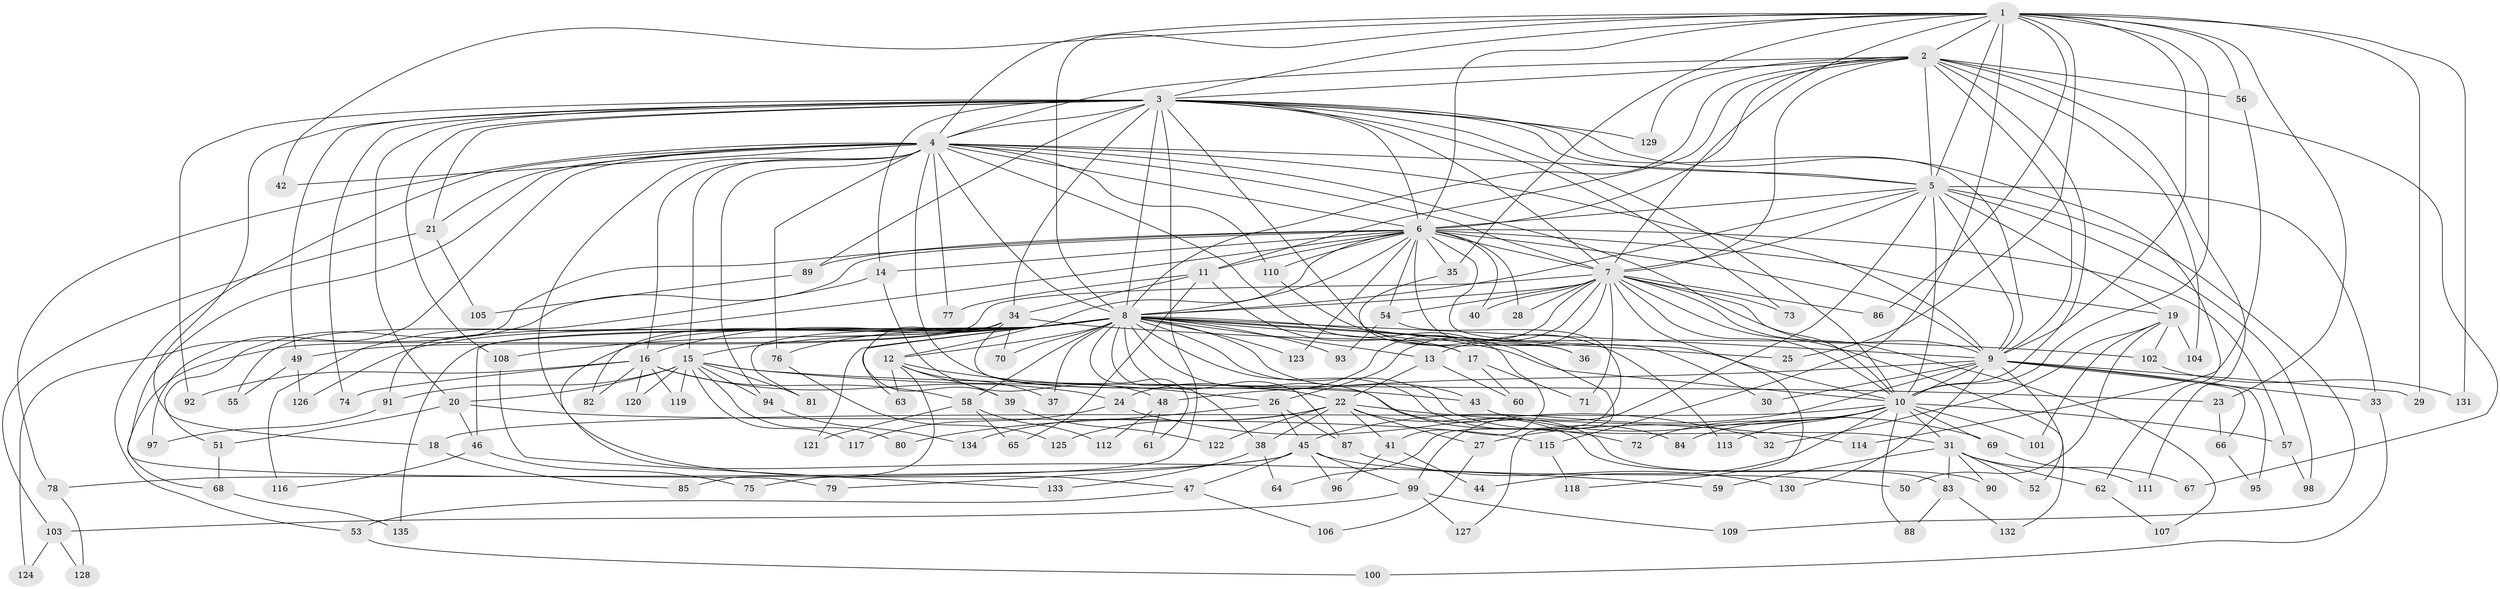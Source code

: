 // Generated by graph-tools (version 1.1) at 2025/14/03/09/25 04:14:17]
// undirected, 135 vertices, 295 edges
graph export_dot {
graph [start="1"]
  node [color=gray90,style=filled];
  1;
  2;
  3;
  4;
  5;
  6;
  7;
  8;
  9;
  10;
  11;
  12;
  13;
  14;
  15;
  16;
  17;
  18;
  19;
  20;
  21;
  22;
  23;
  24;
  25;
  26;
  27;
  28;
  29;
  30;
  31;
  32;
  33;
  34;
  35;
  36;
  37;
  38;
  39;
  40;
  41;
  42;
  43;
  44;
  45;
  46;
  47;
  48;
  49;
  50;
  51;
  52;
  53;
  54;
  55;
  56;
  57;
  58;
  59;
  60;
  61;
  62;
  63;
  64;
  65;
  66;
  67;
  68;
  69;
  70;
  71;
  72;
  73;
  74;
  75;
  76;
  77;
  78;
  79;
  80;
  81;
  82;
  83;
  84;
  85;
  86;
  87;
  88;
  89;
  90;
  91;
  92;
  93;
  94;
  95;
  96;
  97;
  98;
  99;
  100;
  101;
  102;
  103;
  104;
  105;
  106;
  107;
  108;
  109;
  110;
  111;
  112;
  113;
  114;
  115;
  116;
  117;
  118;
  119;
  120;
  121;
  122;
  123;
  124;
  125;
  126;
  127;
  128;
  129;
  130;
  131;
  132;
  133;
  134;
  135;
  1 -- 2;
  1 -- 3;
  1 -- 4;
  1 -- 5;
  1 -- 6;
  1 -- 7;
  1 -- 8;
  1 -- 9;
  1 -- 10;
  1 -- 23;
  1 -- 25;
  1 -- 29;
  1 -- 35;
  1 -- 42;
  1 -- 56;
  1 -- 86;
  1 -- 115;
  1 -- 131;
  2 -- 3;
  2 -- 4;
  2 -- 5;
  2 -- 6;
  2 -- 7;
  2 -- 8;
  2 -- 9;
  2 -- 10;
  2 -- 11;
  2 -- 56;
  2 -- 67;
  2 -- 104;
  2 -- 111;
  2 -- 129;
  3 -- 4;
  3 -- 5;
  3 -- 6;
  3 -- 7;
  3 -- 8;
  3 -- 9;
  3 -- 10;
  3 -- 14;
  3 -- 18;
  3 -- 20;
  3 -- 21;
  3 -- 34;
  3 -- 49;
  3 -- 62;
  3 -- 73;
  3 -- 74;
  3 -- 75;
  3 -- 89;
  3 -- 92;
  3 -- 108;
  3 -- 113;
  3 -- 129;
  4 -- 5;
  4 -- 6;
  4 -- 7;
  4 -- 8;
  4 -- 9;
  4 -- 10;
  4 -- 15;
  4 -- 16;
  4 -- 21;
  4 -- 22;
  4 -- 41;
  4 -- 42;
  4 -- 53;
  4 -- 59;
  4 -- 76;
  4 -- 77;
  4 -- 78;
  4 -- 79;
  4 -- 94;
  4 -- 97;
  4 -- 110;
  5 -- 6;
  5 -- 7;
  5 -- 8;
  5 -- 9;
  5 -- 10;
  5 -- 19;
  5 -- 33;
  5 -- 98;
  5 -- 99;
  5 -- 109;
  6 -- 7;
  6 -- 8;
  6 -- 9;
  6 -- 10;
  6 -- 11;
  6 -- 12;
  6 -- 14;
  6 -- 19;
  6 -- 28;
  6 -- 30;
  6 -- 35;
  6 -- 40;
  6 -- 51;
  6 -- 54;
  6 -- 57;
  6 -- 89;
  6 -- 110;
  6 -- 116;
  6 -- 123;
  6 -- 124;
  7 -- 8;
  7 -- 9;
  7 -- 10;
  7 -- 13;
  7 -- 24;
  7 -- 26;
  7 -- 28;
  7 -- 40;
  7 -- 54;
  7 -- 68;
  7 -- 71;
  7 -- 73;
  7 -- 86;
  7 -- 107;
  7 -- 118;
  7 -- 132;
  8 -- 9;
  8 -- 10;
  8 -- 12;
  8 -- 13;
  8 -- 15;
  8 -- 16;
  8 -- 17;
  8 -- 25;
  8 -- 31;
  8 -- 36;
  8 -- 37;
  8 -- 38;
  8 -- 43;
  8 -- 46;
  8 -- 47;
  8 -- 58;
  8 -- 61;
  8 -- 63;
  8 -- 70;
  8 -- 76;
  8 -- 81;
  8 -- 84;
  8 -- 87;
  8 -- 90;
  8 -- 93;
  8 -- 108;
  8 -- 121;
  8 -- 123;
  8 -- 126;
  8 -- 135;
  9 -- 10;
  9 -- 29;
  9 -- 30;
  9 -- 33;
  9 -- 45;
  9 -- 48;
  9 -- 52;
  9 -- 66;
  9 -- 95;
  9 -- 130;
  10 -- 18;
  10 -- 27;
  10 -- 31;
  10 -- 44;
  10 -- 57;
  10 -- 69;
  10 -- 72;
  10 -- 84;
  10 -- 88;
  10 -- 101;
  10 -- 113;
  11 -- 17;
  11 -- 34;
  11 -- 65;
  11 -- 77;
  12 -- 26;
  12 -- 37;
  12 -- 39;
  12 -- 63;
  12 -- 85;
  13 -- 22;
  13 -- 60;
  14 -- 48;
  14 -- 55;
  15 -- 20;
  15 -- 23;
  15 -- 43;
  15 -- 80;
  15 -- 81;
  15 -- 91;
  15 -- 94;
  15 -- 117;
  15 -- 119;
  15 -- 120;
  16 -- 24;
  16 -- 58;
  16 -- 74;
  16 -- 82;
  16 -- 92;
  16 -- 119;
  16 -- 120;
  17 -- 60;
  17 -- 71;
  18 -- 85;
  19 -- 32;
  19 -- 50;
  19 -- 101;
  19 -- 102;
  19 -- 104;
  20 -- 46;
  20 -- 51;
  20 -- 115;
  21 -- 103;
  21 -- 105;
  22 -- 27;
  22 -- 38;
  22 -- 41;
  22 -- 83;
  22 -- 114;
  22 -- 122;
  22 -- 125;
  22 -- 134;
  23 -- 66;
  24 -- 32;
  24 -- 117;
  26 -- 45;
  26 -- 80;
  26 -- 87;
  27 -- 106;
  31 -- 52;
  31 -- 59;
  31 -- 62;
  31 -- 67;
  31 -- 83;
  31 -- 90;
  33 -- 100;
  34 -- 39;
  34 -- 49;
  34 -- 70;
  34 -- 72;
  34 -- 82;
  34 -- 91;
  34 -- 102;
  35 -- 36;
  38 -- 64;
  38 -- 133;
  39 -- 122;
  41 -- 44;
  41 -- 96;
  43 -- 69;
  45 -- 47;
  45 -- 50;
  45 -- 78;
  45 -- 79;
  45 -- 96;
  45 -- 99;
  46 -- 75;
  46 -- 116;
  47 -- 53;
  47 -- 106;
  48 -- 61;
  48 -- 112;
  49 -- 55;
  49 -- 126;
  51 -- 68;
  53 -- 100;
  54 -- 64;
  54 -- 93;
  56 -- 114;
  57 -- 98;
  58 -- 65;
  58 -- 112;
  58 -- 121;
  62 -- 107;
  66 -- 95;
  68 -- 135;
  69 -- 111;
  76 -- 125;
  78 -- 128;
  83 -- 88;
  83 -- 132;
  87 -- 130;
  89 -- 105;
  91 -- 97;
  94 -- 134;
  99 -- 103;
  99 -- 109;
  99 -- 127;
  102 -- 131;
  103 -- 124;
  103 -- 128;
  108 -- 133;
  110 -- 127;
  115 -- 118;
}
